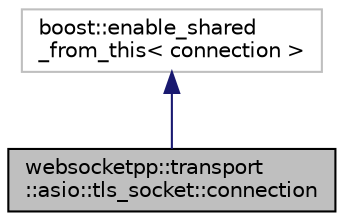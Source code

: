 digraph "websocketpp::transport::asio::tls_socket::connection"
{
  edge [fontname="Helvetica",fontsize="10",labelfontname="Helvetica",labelfontsize="10"];
  node [fontname="Helvetica",fontsize="10",shape=record];
  Node4 [label="websocketpp::transport\l::asio::tls_socket::connection",height=0.2,width=0.4,color="black", fillcolor="grey75", style="filled", fontcolor="black"];
  Node5 -> Node4 [dir="back",color="midnightblue",fontsize="10",style="solid"];
  Node5 [label="boost::enable_shared\l_from_this\< connection \>",height=0.2,width=0.4,color="grey75", fillcolor="white", style="filled"];
}

